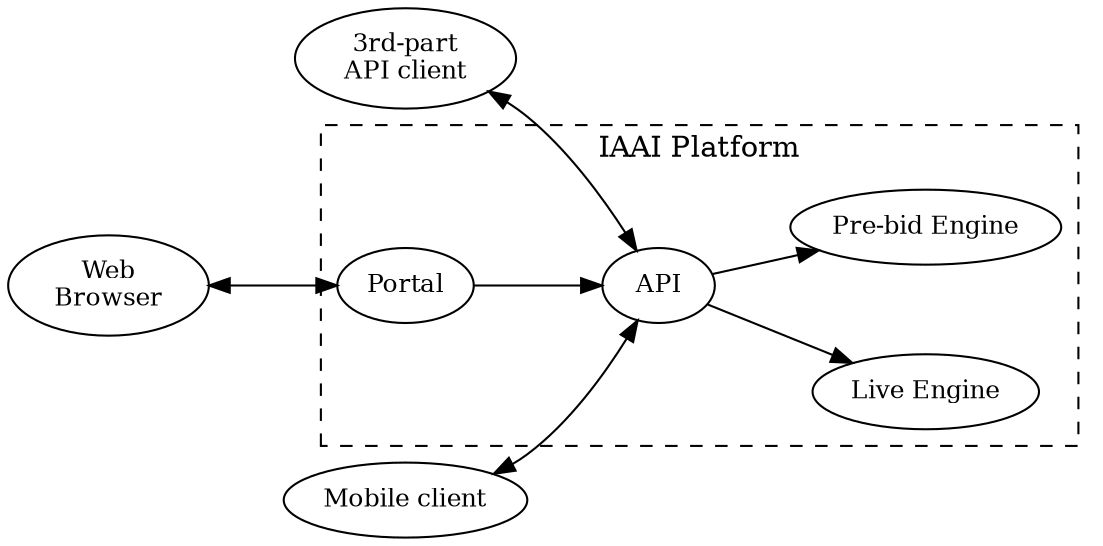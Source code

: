 digraph ContextDiagram {
  node [ fontsize=12, shape=ellipse, style=rounded];
  edge [fontsize=10];
  compound=true; 
  nodesep=0.6; 
  rankdir="LR";


  ApiClient           [label="3rd-part\nAPI client"];
  WebClient           [label="Web\nBrowser"];
  MobileClient           [label="Mobile client"];

  //----------------------------------------------
  subgraph "cluster Core" {
    label="IAAI Platform"; style=dashed;

 
    Portal       [label="Portal"];
    API          [label="API"];
    LE           [label="Live Engine"];
    PBE          [label="Pre-bid Engine"];

    API -> LE;
    API -> PBE;
    Portal -> API;

  }

  ApiClient -> API [dir=both];
  MobileClient -> API [dir=both];
  WebClient -> Portal [dir=both];

}
